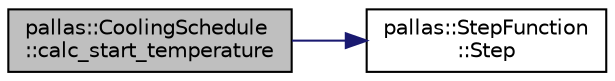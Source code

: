 digraph "pallas::CoolingSchedule::calc_start_temperature"
{
  edge [fontname="Helvetica",fontsize="10",labelfontname="Helvetica",labelfontsize="10"];
  node [fontname="Helvetica",fontsize="10",shape=record];
  rankdir="LR";
  Node1 [label="pallas::CoolingSchedule\l::calc_start_temperature",height=0.2,width=0.4,color="black", fillcolor="grey75", style="filled", fontcolor="black"];
  Node1 -> Node2 [color="midnightblue",fontsize="10",style="solid",fontname="Helvetica"];
  Node2 [label="pallas::StepFunction\l::Step",height=0.2,width=0.4,color="black", fillcolor="white", style="filled",URL="$classpallas_1_1_step_function.html#a46d29672a4b8adacf2a903b0c0b92831",tooltip="Produces a randomized candidate solution by modifying the input variable x. "];
}
